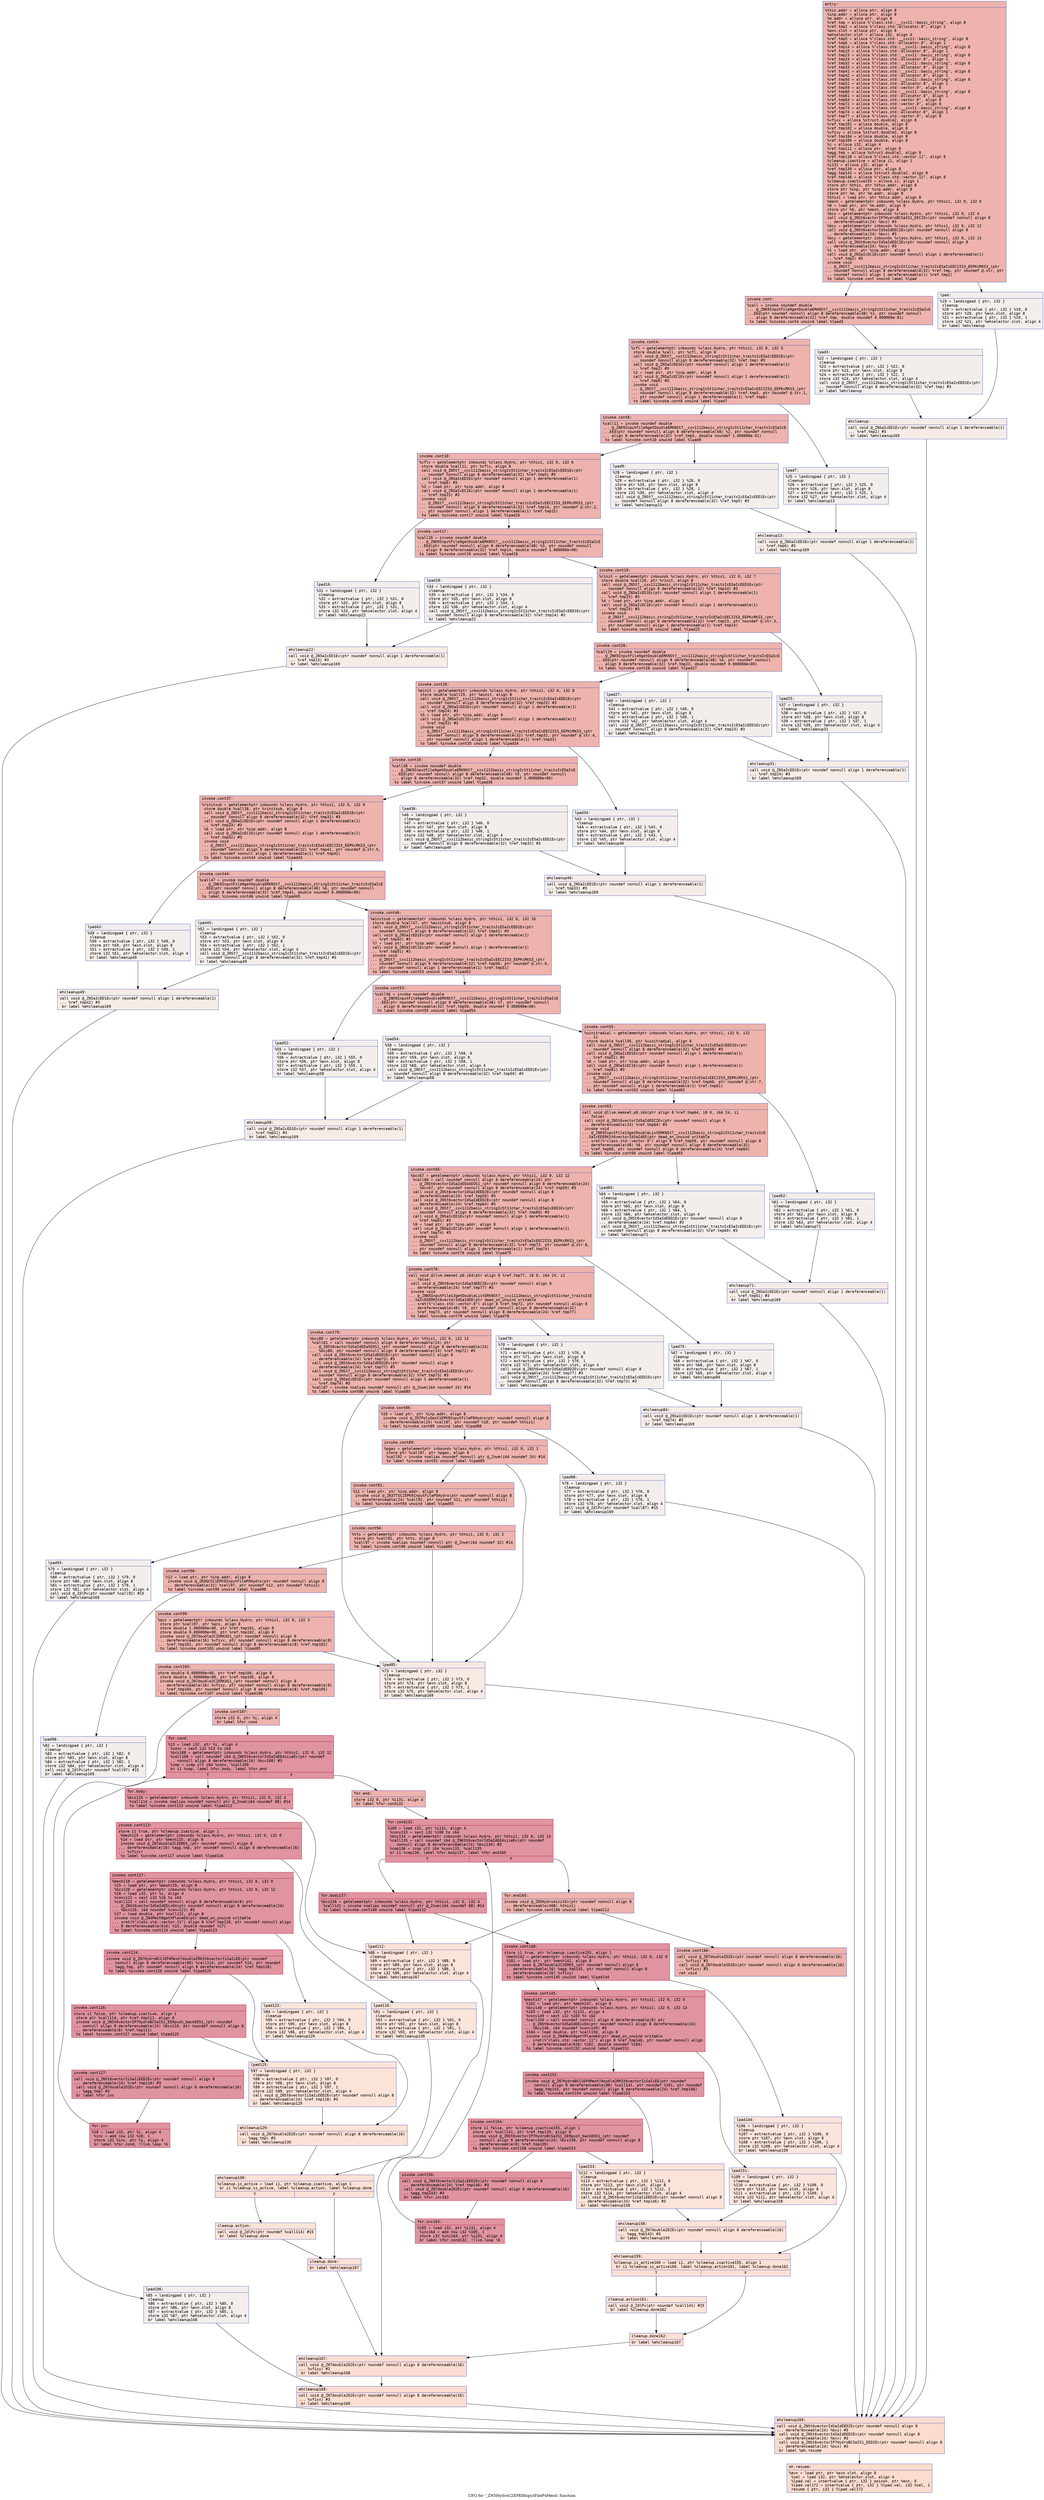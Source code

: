 digraph "CFG for '_ZN5HydroC2EPK9InputFileP4Mesh' function" {
	label="CFG for '_ZN5HydroC2EPK9InputFileP4Mesh' function";

	Node0x561869833ff0 [shape=record,color="#3d50c3ff", style=filled, fillcolor="#d6524470" fontname="Courier",label="{entry:\l|  %this.addr = alloca ptr, align 8\l  %inp.addr = alloca ptr, align 8\l  %m.addr = alloca ptr, align 8\l  %ref.tmp = alloca %\"class.std::__cxx11::basic_string\", align 8\l  %ref.tmp2 = alloca %\"class.std::allocator.8\", align 1\l  %exn.slot = alloca ptr, align 8\l  %ehselector.slot = alloca i32, align 4\l  %ref.tmp5 = alloca %\"class.std::__cxx11::basic_string\", align 8\l  %ref.tmp6 = alloca %\"class.std::allocator.8\", align 1\l  %ref.tmp14 = alloca %\"class.std::__cxx11::basic_string\", align 8\l  %ref.tmp15 = alloca %\"class.std::allocator.8\", align 1\l  %ref.tmp23 = alloca %\"class.std::__cxx11::basic_string\", align 8\l  %ref.tmp24 = alloca %\"class.std::allocator.8\", align 1\l  %ref.tmp32 = alloca %\"class.std::__cxx11::basic_string\", align 8\l  %ref.tmp33 = alloca %\"class.std::allocator.8\", align 1\l  %ref.tmp41 = alloca %\"class.std::__cxx11::basic_string\", align 8\l  %ref.tmp42 = alloca %\"class.std::allocator.8\", align 1\l  %ref.tmp50 = alloca %\"class.std::__cxx11::basic_string\", align 8\l  %ref.tmp51 = alloca %\"class.std::allocator.8\", align 1\l  %ref.tmp59 = alloca %\"class.std::vector.0\", align 8\l  %ref.tmp60 = alloca %\"class.std::__cxx11::basic_string\", align 8\l  %ref.tmp61 = alloca %\"class.std::allocator.8\", align 1\l  %ref.tmp64 = alloca %\"class.std::vector.0\", align 8\l  %ref.tmp72 = alloca %\"class.std::vector.0\", align 8\l  %ref.tmp73 = alloca %\"class.std::__cxx11::basic_string\", align 8\l  %ref.tmp74 = alloca %\"class.std::allocator.8\", align 1\l  %ref.tmp77 = alloca %\"class.std::vector.0\", align 8\l  %vfixx = alloca %struct.double2, align 8\l  %ref.tmp101 = alloca double, align 8\l  %ref.tmp102 = alloca double, align 8\l  %vfixy = alloca %struct.double2, align 8\l  %ref.tmp104 = alloca double, align 8\l  %ref.tmp105 = alloca double, align 8\l  %i = alloca i32, align 4\l  %ref.tmp111 = alloca ptr, align 8\l  %agg.tmp = alloca %struct.double2, align 8\l  %ref.tmp118 = alloca %\"class.std::vector.11\", align 8\l  %cleanup.isactive = alloca i1, align 1\l  %i131 = alloca i32, align 4\l  %ref.tmp139 = alloca ptr, align 8\l  %agg.tmp143 = alloca %struct.double2, align 8\l  %ref.tmp146 = alloca %\"class.std::vector.11\", align 8\l  %cleanup.isactive155 = alloca i1, align 1\l  store ptr %this, ptr %this.addr, align 8\l  store ptr %inp, ptr %inp.addr, align 8\l  store ptr %m, ptr %m.addr, align 8\l  %this1 = load ptr, ptr %this.addr, align 8\l  %mesh = getelementptr inbounds %class.Hydro, ptr %this1, i32 0, i32 0\l  %0 = load ptr, ptr %m.addr, align 8\l  store ptr %0, ptr %mesh, align 8\l  %bcs = getelementptr inbounds %class.Hydro, ptr %this1, i32 0, i32 4\l  call void @_ZNSt6vectorIP7HydroBCSaIS1_EEC2Ev(ptr noundef nonnull align 8\l... dereferenceable(24) %bcs) #3\l  %bcx = getelementptr inbounds %class.Hydro, ptr %this1, i32 0, i32 12\l  call void @_ZNSt6vectorIdSaIdEEC2Ev(ptr noundef nonnull align 8\l... dereferenceable(24) %bcx) #3\l  %bcy = getelementptr inbounds %class.Hydro, ptr %this1, i32 0, i32 13\l  call void @_ZNSt6vectorIdSaIdEEC2Ev(ptr noundef nonnull align 8\l... dereferenceable(24) %bcy) #3\l  %1 = load ptr, ptr %inp.addr, align 8\l  call void @_ZNSaIcEC1Ev(ptr noundef nonnull align 1 dereferenceable(1)\l... %ref.tmp2) #3\l  invoke void\l... @_ZNSt7__cxx1112basic_stringIcSt11char_traitsIcESaIcEEC2IS3_EEPKcRKS3_(ptr\l... noundef nonnull align 8 dereferenceable(32) %ref.tmp, ptr noundef @.str, ptr\l... noundef nonnull align 1 dereferenceable(1) %ref.tmp2)\l          to label %invoke.cont unwind label %lpad\l}"];
	Node0x561869833ff0 -> Node0x561869838450[tooltip="entry -> invoke.cont\nProbability 100.00%" ];
	Node0x561869833ff0 -> Node0x561869838500[tooltip="entry -> lpad\nProbability 0.00%" ];
	Node0x561869838450 [shape=record,color="#3d50c3ff", style=filled, fillcolor="#d6524470" fontname="Courier",label="{invoke.cont:\l|  %call = invoke noundef double\l... @_ZNK9InputFile9getDoubleERKNSt7__cxx1112basic_stringIcSt11char_traitsIcESaIcE\l...EEd(ptr noundef nonnull align 8 dereferenceable(48) %1, ptr noundef nonnull\l... align 8 dereferenceable(32) %ref.tmp, double noundef 6.000000e-01)\l          to label %invoke.cont4 unwind label %lpad3\l}"];
	Node0x561869838450 -> Node0x5618698383a0[tooltip="invoke.cont -> invoke.cont4\nProbability 100.00%" ];
	Node0x561869838450 -> Node0x5618698393a0[tooltip="invoke.cont -> lpad3\nProbability 0.00%" ];
	Node0x5618698383a0 [shape=record,color="#3d50c3ff", style=filled, fillcolor="#d6524470" fontname="Courier",label="{invoke.cont4:\l|  %cfl = getelementptr inbounds %class.Hydro, ptr %this1, i32 0, i32 5\l  store double %call, ptr %cfl, align 8\l  call void @_ZNSt7__cxx1112basic_stringIcSt11char_traitsIcESaIcEED1Ev(ptr\l... noundef nonnull align 8 dereferenceable(32) %ref.tmp) #3\l  call void @_ZNSaIcED1Ev(ptr noundef nonnull align 1 dereferenceable(1)\l... %ref.tmp2) #3\l  %2 = load ptr, ptr %inp.addr, align 8\l  call void @_ZNSaIcEC1Ev(ptr noundef nonnull align 1 dereferenceable(1)\l... %ref.tmp6) #3\l  invoke void\l... @_ZNSt7__cxx1112basic_stringIcSt11char_traitsIcESaIcEEC2IS3_EEPKcRKS3_(ptr\l... noundef nonnull align 8 dereferenceable(32) %ref.tmp5, ptr noundef @.str.1,\l... ptr noundef nonnull align 1 dereferenceable(1) %ref.tmp6)\l          to label %invoke.cont8 unwind label %lpad7\l}"];
	Node0x5618698383a0 -> Node0x561869839df0[tooltip="invoke.cont4 -> invoke.cont8\nProbability 100.00%" ];
	Node0x5618698383a0 -> Node0x561869839ed0[tooltip="invoke.cont4 -> lpad7\nProbability 0.00%" ];
	Node0x561869839df0 [shape=record,color="#3d50c3ff", style=filled, fillcolor="#d6524470" fontname="Courier",label="{invoke.cont8:\l|  %call11 = invoke noundef double\l... @_ZNK9InputFile9getDoubleERKNSt7__cxx1112basic_stringIcSt11char_traitsIcESaIcE\l...EEd(ptr noundef nonnull align 8 dereferenceable(48) %2, ptr noundef nonnull\l... align 8 dereferenceable(32) %ref.tmp5, double noundef 1.000000e-01)\l          to label %invoke.cont10 unwind label %lpad9\l}"];
	Node0x561869839df0 -> Node0x561869839da0[tooltip="invoke.cont8 -> invoke.cont10\nProbability 100.00%" ];
	Node0x561869839df0 -> Node0x56186983a200[tooltip="invoke.cont8 -> lpad9\nProbability 0.00%" ];
	Node0x561869839da0 [shape=record,color="#3d50c3ff", style=filled, fillcolor="#d6524470" fontname="Courier",label="{invoke.cont10:\l|  %cflv = getelementptr inbounds %class.Hydro, ptr %this1, i32 0, i32 6\l  store double %call11, ptr %cflv, align 8\l  call void @_ZNSt7__cxx1112basic_stringIcSt11char_traitsIcESaIcEED1Ev(ptr\l... noundef nonnull align 8 dereferenceable(32) %ref.tmp5) #3\l  call void @_ZNSaIcED1Ev(ptr noundef nonnull align 1 dereferenceable(1)\l... %ref.tmp6) #3\l  %3 = load ptr, ptr %inp.addr, align 8\l  call void @_ZNSaIcEC1Ev(ptr noundef nonnull align 1 dereferenceable(1)\l... %ref.tmp15) #3\l  invoke void\l... @_ZNSt7__cxx1112basic_stringIcSt11char_traitsIcESaIcEEC2IS3_EEPKcRKS3_(ptr\l... noundef nonnull align 8 dereferenceable(32) %ref.tmp14, ptr noundef @.str.2,\l... ptr noundef nonnull align 1 dereferenceable(1) %ref.tmp15)\l          to label %invoke.cont17 unwind label %lpad16\l}"];
	Node0x561869839da0 -> Node0x561869834e10[tooltip="invoke.cont10 -> invoke.cont17\nProbability 100.00%" ];
	Node0x561869839da0 -> Node0x561869834e90[tooltip="invoke.cont10 -> lpad16\nProbability 0.00%" ];
	Node0x561869834e10 [shape=record,color="#3d50c3ff", style=filled, fillcolor="#d6524470" fontname="Courier",label="{invoke.cont17:\l|  %call20 = invoke noundef double\l... @_ZNK9InputFile9getDoubleERKNSt7__cxx1112basic_stringIcSt11char_traitsIcESaIcE\l...EEd(ptr noundef nonnull align 8 dereferenceable(48) %3, ptr noundef nonnull\l... align 8 dereferenceable(32) %ref.tmp14, double noundef 1.000000e+00)\l          to label %invoke.cont19 unwind label %lpad18\l}"];
	Node0x561869834e10 -> Node0x561869834dc0[tooltip="invoke.cont17 -> invoke.cont19\nProbability 100.00%" ];
	Node0x561869834e10 -> Node0x561869835100[tooltip="invoke.cont17 -> lpad18\nProbability 0.00%" ];
	Node0x561869834dc0 [shape=record,color="#3d50c3ff", style=filled, fillcolor="#d6524470" fontname="Courier",label="{invoke.cont19:\l|  %rinit = getelementptr inbounds %class.Hydro, ptr %this1, i32 0, i32 7\l  store double %call20, ptr %rinit, align 8\l  call void @_ZNSt7__cxx1112basic_stringIcSt11char_traitsIcESaIcEED1Ev(ptr\l... noundef nonnull align 8 dereferenceable(32) %ref.tmp14) #3\l  call void @_ZNSaIcED1Ev(ptr noundef nonnull align 1 dereferenceable(1)\l... %ref.tmp15) #3\l  %4 = load ptr, ptr %inp.addr, align 8\l  call void @_ZNSaIcEC1Ev(ptr noundef nonnull align 1 dereferenceable(1)\l... %ref.tmp24) #3\l  invoke void\l... @_ZNSt7__cxx1112basic_stringIcSt11char_traitsIcESaIcEEC2IS3_EEPKcRKS3_(ptr\l... noundef nonnull align 8 dereferenceable(32) %ref.tmp23, ptr noundef @.str.3,\l... ptr noundef nonnull align 1 dereferenceable(1) %ref.tmp24)\l          to label %invoke.cont26 unwind label %lpad25\l}"];
	Node0x561869834dc0 -> Node0x56186983bda0[tooltip="invoke.cont19 -> invoke.cont26\nProbability 100.00%" ];
	Node0x561869834dc0 -> Node0x56186983be20[tooltip="invoke.cont19 -> lpad25\nProbability 0.00%" ];
	Node0x56186983bda0 [shape=record,color="#3d50c3ff", style=filled, fillcolor="#d6524470" fontname="Courier",label="{invoke.cont26:\l|  %call29 = invoke noundef double\l... @_ZNK9InputFile9getDoubleERKNSt7__cxx1112basic_stringIcSt11char_traitsIcESaIcE\l...EEd(ptr noundef nonnull align 8 dereferenceable(48) %4, ptr noundef nonnull\l... align 8 dereferenceable(32) %ref.tmp23, double noundef 0.000000e+00)\l          to label %invoke.cont28 unwind label %lpad27\l}"];
	Node0x56186983bda0 -> Node0x56186983bd50[tooltip="invoke.cont26 -> invoke.cont28\nProbability 100.00%" ];
	Node0x56186983bda0 -> Node0x56186983c090[tooltip="invoke.cont26 -> lpad27\nProbability 0.00%" ];
	Node0x56186983bd50 [shape=record,color="#3d50c3ff", style=filled, fillcolor="#d6524470" fontname="Courier",label="{invoke.cont28:\l|  %einit = getelementptr inbounds %class.Hydro, ptr %this1, i32 0, i32 8\l  store double %call29, ptr %einit, align 8\l  call void @_ZNSt7__cxx1112basic_stringIcSt11char_traitsIcESaIcEED1Ev(ptr\l... noundef nonnull align 8 dereferenceable(32) %ref.tmp23) #3\l  call void @_ZNSaIcED1Ev(ptr noundef nonnull align 1 dereferenceable(1)\l... %ref.tmp24) #3\l  %5 = load ptr, ptr %inp.addr, align 8\l  call void @_ZNSaIcEC1Ev(ptr noundef nonnull align 1 dereferenceable(1)\l... %ref.tmp33) #3\l  invoke void\l... @_ZNSt7__cxx1112basic_stringIcSt11char_traitsIcESaIcEEC2IS3_EEPKcRKS3_(ptr\l... noundef nonnull align 8 dereferenceable(32) %ref.tmp32, ptr noundef @.str.4,\l... ptr noundef nonnull align 1 dereferenceable(1) %ref.tmp33)\l          to label %invoke.cont35 unwind label %lpad34\l}"];
	Node0x56186983bd50 -> Node0x56186983c8e0[tooltip="invoke.cont28 -> invoke.cont35\nProbability 100.00%" ];
	Node0x56186983bd50 -> Node0x56186983c960[tooltip="invoke.cont28 -> lpad34\nProbability 0.00%" ];
	Node0x56186983c8e0 [shape=record,color="#3d50c3ff", style=filled, fillcolor="#d6524470" fontname="Courier",label="{invoke.cont35:\l|  %call38 = invoke noundef double\l... @_ZNK9InputFile9getDoubleERKNSt7__cxx1112basic_stringIcSt11char_traitsIcESaIcE\l...EEd(ptr noundef nonnull align 8 dereferenceable(48) %5, ptr noundef nonnull\l... align 8 dereferenceable(32) %ref.tmp32, double noundef 1.000000e+00)\l          to label %invoke.cont37 unwind label %lpad36\l}"];
	Node0x56186983c8e0 -> Node0x56186983c890[tooltip="invoke.cont35 -> invoke.cont37\nProbability 100.00%" ];
	Node0x56186983c8e0 -> Node0x56186983cb90[tooltip="invoke.cont35 -> lpad36\nProbability 0.00%" ];
	Node0x56186983c890 [shape=record,color="#3d50c3ff", style=filled, fillcolor="#d6524470" fontname="Courier",label="{invoke.cont37:\l|  %rinitsub = getelementptr inbounds %class.Hydro, ptr %this1, i32 0, i32 9\l  store double %call38, ptr %rinitsub, align 8\l  call void @_ZNSt7__cxx1112basic_stringIcSt11char_traitsIcESaIcEED1Ev(ptr\l... noundef nonnull align 8 dereferenceable(32) %ref.tmp32) #3\l  call void @_ZNSaIcED1Ev(ptr noundef nonnull align 1 dereferenceable(1)\l... %ref.tmp33) #3\l  %6 = load ptr, ptr %inp.addr, align 8\l  call void @_ZNSaIcEC1Ev(ptr noundef nonnull align 1 dereferenceable(1)\l... %ref.tmp42) #3\l  invoke void\l... @_ZNSt7__cxx1112basic_stringIcSt11char_traitsIcESaIcEEC2IS3_EEPKcRKS3_(ptr\l... noundef nonnull align 8 dereferenceable(32) %ref.tmp41, ptr noundef @.str.5,\l... ptr noundef nonnull align 1 dereferenceable(1) %ref.tmp42)\l          to label %invoke.cont44 unwind label %lpad43\l}"];
	Node0x56186983c890 -> Node0x56186983d3f0[tooltip="invoke.cont37 -> invoke.cont44\nProbability 100.00%" ];
	Node0x56186983c890 -> Node0x56186983d470[tooltip="invoke.cont37 -> lpad43\nProbability 0.00%" ];
	Node0x56186983d3f0 [shape=record,color="#3d50c3ff", style=filled, fillcolor="#d6524470" fontname="Courier",label="{invoke.cont44:\l|  %call47 = invoke noundef double\l... @_ZNK9InputFile9getDoubleERKNSt7__cxx1112basic_stringIcSt11char_traitsIcESaIcE\l...EEd(ptr noundef nonnull align 8 dereferenceable(48) %6, ptr noundef nonnull\l... align 8 dereferenceable(32) %ref.tmp41, double noundef 0.000000e+00)\l          to label %invoke.cont46 unwind label %lpad45\l}"];
	Node0x56186983d3f0 -> Node0x56186983d3a0[tooltip="invoke.cont44 -> invoke.cont46\nProbability 100.00%" ];
	Node0x56186983d3f0 -> Node0x56186983d6a0[tooltip="invoke.cont44 -> lpad45\nProbability 0.00%" ];
	Node0x56186983d3a0 [shape=record,color="#3d50c3ff", style=filled, fillcolor="#d6524470" fontname="Courier",label="{invoke.cont46:\l|  %einitsub = getelementptr inbounds %class.Hydro, ptr %this1, i32 0, i32 10\l  store double %call47, ptr %einitsub, align 8\l  call void @_ZNSt7__cxx1112basic_stringIcSt11char_traitsIcESaIcEED1Ev(ptr\l... noundef nonnull align 8 dereferenceable(32) %ref.tmp41) #3\l  call void @_ZNSaIcED1Ev(ptr noundef nonnull align 1 dereferenceable(1)\l... %ref.tmp42) #3\l  %7 = load ptr, ptr %inp.addr, align 8\l  call void @_ZNSaIcEC1Ev(ptr noundef nonnull align 1 dereferenceable(1)\l... %ref.tmp51) #3\l  invoke void\l... @_ZNSt7__cxx1112basic_stringIcSt11char_traitsIcESaIcEEC2IS3_EEPKcRKS3_(ptr\l... noundef nonnull align 8 dereferenceable(32) %ref.tmp50, ptr noundef @.str.6,\l... ptr noundef nonnull align 1 dereferenceable(1) %ref.tmp51)\l          to label %invoke.cont53 unwind label %lpad52\l}"];
	Node0x56186983d3a0 -> Node0x56186983df00[tooltip="invoke.cont46 -> invoke.cont53\nProbability 100.00%" ];
	Node0x56186983d3a0 -> Node0x56186983df80[tooltip="invoke.cont46 -> lpad52\nProbability 0.00%" ];
	Node0x56186983df00 [shape=record,color="#3d50c3ff", style=filled, fillcolor="#d6524470" fontname="Courier",label="{invoke.cont53:\l|  %call56 = invoke noundef double\l... @_ZNK9InputFile9getDoubleERKNSt7__cxx1112basic_stringIcSt11char_traitsIcESaIcE\l...EEd(ptr noundef nonnull align 8 dereferenceable(48) %7, ptr noundef nonnull\l... align 8 dereferenceable(32) %ref.tmp50, double noundef 0.000000e+00)\l          to label %invoke.cont55 unwind label %lpad54\l}"];
	Node0x56186983df00 -> Node0x56186983deb0[tooltip="invoke.cont53 -> invoke.cont55\nProbability 100.00%" ];
	Node0x56186983df00 -> Node0x56186983e1b0[tooltip="invoke.cont53 -> lpad54\nProbability 0.00%" ];
	Node0x56186983deb0 [shape=record,color="#3d50c3ff", style=filled, fillcolor="#d6524470" fontname="Courier",label="{invoke.cont55:\l|  %uinitradial = getelementptr inbounds %class.Hydro, ptr %this1, i32 0, i32\l... 11\l  store double %call56, ptr %uinitradial, align 8\l  call void @_ZNSt7__cxx1112basic_stringIcSt11char_traitsIcESaIcEED1Ev(ptr\l... noundef nonnull align 8 dereferenceable(32) %ref.tmp50) #3\l  call void @_ZNSaIcED1Ev(ptr noundef nonnull align 1 dereferenceable(1)\l... %ref.tmp51) #3\l  %8 = load ptr, ptr %inp.addr, align 8\l  call void @_ZNSaIcEC1Ev(ptr noundef nonnull align 1 dereferenceable(1)\l... %ref.tmp61) #3\l  invoke void\l... @_ZNSt7__cxx1112basic_stringIcSt11char_traitsIcESaIcEEC2IS3_EEPKcRKS3_(ptr\l... noundef nonnull align 8 dereferenceable(32) %ref.tmp60, ptr noundef @.str.7,\l... ptr noundef nonnull align 1 dereferenceable(1) %ref.tmp61)\l          to label %invoke.cont63 unwind label %lpad62\l}"];
	Node0x56186983deb0 -> Node0x56186983ea10[tooltip="invoke.cont55 -> invoke.cont63\nProbability 100.00%" ];
	Node0x56186983deb0 -> Node0x56186983ea90[tooltip="invoke.cont55 -> lpad62\nProbability 0.00%" ];
	Node0x56186983ea10 [shape=record,color="#3d50c3ff", style=filled, fillcolor="#d6524470" fontname="Courier",label="{invoke.cont63:\l|  call void @llvm.memset.p0.i64(ptr align 8 %ref.tmp64, i8 0, i64 24, i1\l... false)\l  call void @_ZNSt6vectorIdSaIdEEC2Ev(ptr noundef nonnull align 8\l... dereferenceable(24) %ref.tmp64) #3\l  invoke void\l... @_ZNK9InputFile13getDoubleListERKNSt7__cxx1112basic_stringIcSt11char_traitsIcE\l...SaIcEEERKSt6vectorIdSaIdEE(ptr dead_on_unwind writable\l... sret(%\"class.std::vector.0\") align 8 %ref.tmp59, ptr noundef nonnull align 8\l... dereferenceable(48) %8, ptr noundef nonnull align 8 dereferenceable(32)\l... %ref.tmp60, ptr noundef nonnull align 8 dereferenceable(24) %ref.tmp64)\l          to label %invoke.cont66 unwind label %lpad65\l}"];
	Node0x56186983ea10 -> Node0x56186983f0d0[tooltip="invoke.cont63 -> invoke.cont66\nProbability 100.00%" ];
	Node0x56186983ea10 -> Node0x5618698371b0[tooltip="invoke.cont63 -> lpad65\nProbability 0.00%" ];
	Node0x56186983f0d0 [shape=record,color="#3d50c3ff", style=filled, fillcolor="#d6524470" fontname="Courier",label="{invoke.cont66:\l|  %bcx67 = getelementptr inbounds %class.Hydro, ptr %this1, i32 0, i32 12\l  %call68 = call noundef nonnull align 8 dereferenceable(24) ptr\l... @_ZNSt6vectorIdSaIdEEaSEOS1_(ptr noundef nonnull align 8 dereferenceable(24)\l... %bcx67, ptr noundef nonnull align 8 dereferenceable(24) %ref.tmp59) #3\l  call void @_ZNSt6vectorIdSaIdEED2Ev(ptr noundef nonnull align 8\l... dereferenceable(24) %ref.tmp59) #3\l  call void @_ZNSt6vectorIdSaIdEED2Ev(ptr noundef nonnull align 8\l... dereferenceable(24) %ref.tmp64) #3\l  call void @_ZNSt7__cxx1112basic_stringIcSt11char_traitsIcESaIcEED1Ev(ptr\l... noundef nonnull align 8 dereferenceable(32) %ref.tmp60) #3\l  call void @_ZNSaIcED1Ev(ptr noundef nonnull align 1 dereferenceable(1)\l... %ref.tmp61) #3\l  %9 = load ptr, ptr %inp.addr, align 8\l  call void @_ZNSaIcEC1Ev(ptr noundef nonnull align 1 dereferenceable(1)\l... %ref.tmp74) #3\l  invoke void\l... @_ZNSt7__cxx1112basic_stringIcSt11char_traitsIcESaIcEEC2IS3_EEPKcRKS3_(ptr\l... noundef nonnull align 8 dereferenceable(32) %ref.tmp73, ptr noundef @.str.8,\l... ptr noundef nonnull align 1 dereferenceable(1) %ref.tmp74)\l          to label %invoke.cont76 unwind label %lpad75\l}"];
	Node0x56186983f0d0 -> Node0x561869840570[tooltip="invoke.cont66 -> invoke.cont76\nProbability 100.00%" ];
	Node0x56186983f0d0 -> Node0x561869840620[tooltip="invoke.cont66 -> lpad75\nProbability 0.00%" ];
	Node0x561869840570 [shape=record,color="#3d50c3ff", style=filled, fillcolor="#d6524470" fontname="Courier",label="{invoke.cont76:\l|  call void @llvm.memset.p0.i64(ptr align 8 %ref.tmp77, i8 0, i64 24, i1\l... false)\l  call void @_ZNSt6vectorIdSaIdEEC2Ev(ptr noundef nonnull align 8\l... dereferenceable(24) %ref.tmp77) #3\l  invoke void\l... @_ZNK9InputFile13getDoubleListERKNSt7__cxx1112basic_stringIcSt11char_traitsIcE\l...SaIcEEERKSt6vectorIdSaIdEE(ptr dead_on_unwind writable\l... sret(%\"class.std::vector.0\") align 8 %ref.tmp72, ptr noundef nonnull align 8\l... dereferenceable(48) %9, ptr noundef nonnull align 8 dereferenceable(32)\l... %ref.tmp73, ptr noundef nonnull align 8 dereferenceable(24) %ref.tmp77)\l          to label %invoke.cont79 unwind label %lpad78\l}"];
	Node0x561869840570 -> Node0x561869840aa0[tooltip="invoke.cont76 -> invoke.cont79\nProbability 100.00%" ];
	Node0x561869840570 -> Node0x561869840af0[tooltip="invoke.cont76 -> lpad78\nProbability 0.00%" ];
	Node0x561869840aa0 [shape=record,color="#3d50c3ff", style=filled, fillcolor="#d6524470" fontname="Courier",label="{invoke.cont79:\l|  %bcy80 = getelementptr inbounds %class.Hydro, ptr %this1, i32 0, i32 13\l  %call81 = call noundef nonnull align 8 dereferenceable(24) ptr\l... @_ZNSt6vectorIdSaIdEEaSEOS1_(ptr noundef nonnull align 8 dereferenceable(24)\l... %bcy80, ptr noundef nonnull align 8 dereferenceable(24) %ref.tmp72) #3\l  call void @_ZNSt6vectorIdSaIdEED2Ev(ptr noundef nonnull align 8\l... dereferenceable(24) %ref.tmp72) #3\l  call void @_ZNSt6vectorIdSaIdEED2Ev(ptr noundef nonnull align 8\l... dereferenceable(24) %ref.tmp77) #3\l  call void @_ZNSt7__cxx1112basic_stringIcSt11char_traitsIcESaIcEED1Ev(ptr\l... noundef nonnull align 8 dereferenceable(32) %ref.tmp73) #3\l  call void @_ZNSaIcED1Ev(ptr noundef nonnull align 1 dereferenceable(1)\l... %ref.tmp74) #3\l  %call87 = invoke noalias noundef nonnull ptr @_Znwm(i64 noundef 24) #14\l          to label %invoke.cont86 unwind label %lpad85\l}"];
	Node0x561869840aa0 -> Node0x561869841470[tooltip="invoke.cont79 -> invoke.cont86\nProbability 100.00%" ];
	Node0x561869840aa0 -> Node0x5618698414c0[tooltip="invoke.cont79 -> lpad85\nProbability 0.00%" ];
	Node0x561869841470 [shape=record,color="#3d50c3ff", style=filled, fillcolor="#d6524470" fontname="Courier",label="{invoke.cont86:\l|  %10 = load ptr, ptr %inp.addr, align 8\l  invoke void @_ZN7PolyGasC1EPK9InputFileP5Hydro(ptr noundef nonnull align 8\l... dereferenceable(24) %call87, ptr noundef %10, ptr noundef %this1)\l          to label %invoke.cont89 unwind label %lpad88\l}"];
	Node0x561869841470 -> Node0x561869841740[tooltip="invoke.cont86 -> invoke.cont89\nProbability 100.00%" ];
	Node0x561869841470 -> Node0x5618698417c0[tooltip="invoke.cont86 -> lpad88\nProbability 0.00%" ];
	Node0x561869841740 [shape=record,color="#3d50c3ff", style=filled, fillcolor="#d6524470" fontname="Courier",label="{invoke.cont89:\l|  %pgas = getelementptr inbounds %class.Hydro, ptr %this1, i32 0, i32 1\l  store ptr %call87, ptr %pgas, align 8\l  %call92 = invoke noalias noundef nonnull ptr @_Znwm(i64 noundef 24) #14\l          to label %invoke.cont91 unwind label %lpad85\l}"];
	Node0x561869841740 -> Node0x561869841cb0[tooltip="invoke.cont89 -> invoke.cont91\nProbability 100.00%" ];
	Node0x561869841740 -> Node0x5618698414c0[tooltip="invoke.cont89 -> lpad85\nProbability 0.00%" ];
	Node0x561869841cb0 [shape=record,color="#3d50c3ff", style=filled, fillcolor="#d6524470" fontname="Courier",label="{invoke.cont91:\l|  %11 = load ptr, ptr %inp.addr, align 8\l  invoke void @_ZN3TTSC1EPK9InputFileP5Hydro(ptr noundef nonnull align 8\l... dereferenceable(24) %call92, ptr noundef %11, ptr noundef %this1)\l          to label %invoke.cont94 unwind label %lpad93\l}"];
	Node0x561869841cb0 -> Node0x561869841e20[tooltip="invoke.cont91 -> invoke.cont94\nProbability 100.00%" ];
	Node0x561869841cb0 -> Node0x561869841ea0[tooltip="invoke.cont91 -> lpad93\nProbability 0.00%" ];
	Node0x561869841e20 [shape=record,color="#3d50c3ff", style=filled, fillcolor="#d6524470" fontname="Courier",label="{invoke.cont94:\l|  %tts = getelementptr inbounds %class.Hydro, ptr %this1, i32 0, i32 2\l  store ptr %call92, ptr %tts, align 8\l  %call97 = invoke noalias noundef nonnull ptr @_Znwm(i64 noundef 32) #14\l          to label %invoke.cont96 unwind label %lpad85\l}"];
	Node0x561869841e20 -> Node0x5618698423c0[tooltip="invoke.cont94 -> invoke.cont96\nProbability 100.00%" ];
	Node0x561869841e20 -> Node0x5618698414c0[tooltip="invoke.cont94 -> lpad85\nProbability 0.00%" ];
	Node0x5618698423c0 [shape=record,color="#3d50c3ff", style=filled, fillcolor="#d6524470" fontname="Courier",label="{invoke.cont96:\l|  %12 = load ptr, ptr %inp.addr, align 8\l  invoke void @_ZN3QCSC1EPK9InputFileP5Hydro(ptr noundef nonnull align 8\l... dereferenceable(32) %call97, ptr noundef %12, ptr noundef %this1)\l          to label %invoke.cont99 unwind label %lpad98\l}"];
	Node0x5618698423c0 -> Node0x561869842560[tooltip="invoke.cont96 -> invoke.cont99\nProbability 100.00%" ];
	Node0x5618698423c0 -> Node0x5618698425e0[tooltip="invoke.cont96 -> lpad98\nProbability 0.00%" ];
	Node0x561869842560 [shape=record,color="#3d50c3ff", style=filled, fillcolor="#d6524470" fontname="Courier",label="{invoke.cont99:\l|  %qcs = getelementptr inbounds %class.Hydro, ptr %this1, i32 0, i32 3\l  store ptr %call97, ptr %qcs, align 8\l  store double 1.000000e+00, ptr %ref.tmp101, align 8\l  store double 0.000000e+00, ptr %ref.tmp102, align 8\l  invoke void @_ZN7double2C2ERKdS1_(ptr noundef nonnull align 8\l... dereferenceable(16) %vfixx, ptr noundef nonnull align 8 dereferenceable(8)\l... %ref.tmp101, ptr noundef nonnull align 8 dereferenceable(8) %ref.tmp102)\l          to label %invoke.cont103 unwind label %lpad85\l}"];
	Node0x561869842560 -> Node0x561869842ca0[tooltip="invoke.cont99 -> invoke.cont103\nProbability 100.00%" ];
	Node0x561869842560 -> Node0x5618698414c0[tooltip="invoke.cont99 -> lpad85\nProbability 0.00%" ];
	Node0x561869842ca0 [shape=record,color="#3d50c3ff", style=filled, fillcolor="#d6524470" fontname="Courier",label="{invoke.cont103:\l|  store double 0.000000e+00, ptr %ref.tmp104, align 8\l  store double 1.000000e+00, ptr %ref.tmp105, align 8\l  invoke void @_ZN7double2C2ERKdS1_(ptr noundef nonnull align 8\l... dereferenceable(16) %vfixy, ptr noundef nonnull align 8 dereferenceable(8)\l... %ref.tmp104, ptr noundef nonnull align 8 dereferenceable(8) %ref.tmp105)\l          to label %invoke.cont107 unwind label %lpad106\l}"];
	Node0x561869842ca0 -> Node0x561869843160[tooltip="invoke.cont103 -> invoke.cont107\nProbability 100.00%" ];
	Node0x561869842ca0 -> Node0x5618698431b0[tooltip="invoke.cont103 -> lpad106\nProbability 0.00%" ];
	Node0x561869843160 [shape=record,color="#3d50c3ff", style=filled, fillcolor="#d6524470" fontname="Courier",label="{invoke.cont107:\l|  store i32 0, ptr %i, align 4\l  br label %for.cond\l}"];
	Node0x561869843160 -> Node0x5618698434e0[tooltip="invoke.cont107 -> for.cond\nProbability 100.00%" ];
	Node0x5618698434e0 [shape=record,color="#b70d28ff", style=filled, fillcolor="#b70d2870" fontname="Courier",label="{for.cond:\l|  %13 = load i32, ptr %i, align 4\l  %conv = sext i32 %13 to i64\l  %bcx108 = getelementptr inbounds %class.Hydro, ptr %this1, i32 0, i32 12\l  %call109 = call noundef i64 @_ZNKSt6vectorIdSaIdEE4sizeEv(ptr noundef\l... nonnull align 8 dereferenceable(24) %bcx108) #3\l  %cmp = icmp ult i64 %conv, %call109\l  br i1 %cmp, label %for.body, label %for.end\l|{<s0>T|<s1>F}}"];
	Node0x5618698434e0:s0 -> Node0x561869843970[tooltip="for.cond -> for.body\nProbability 96.88%" ];
	Node0x5618698434e0:s1 -> Node0x561869843a20[tooltip="for.cond -> for.end\nProbability 3.12%" ];
	Node0x561869843970 [shape=record,color="#b70d28ff", style=filled, fillcolor="#b70d2870" fontname="Courier",label="{for.body:\l|  %bcs110 = getelementptr inbounds %class.Hydro, ptr %this1, i32 0, i32 4\l  %call114 = invoke noalias noundef nonnull ptr @_Znwm(i64 noundef 88) #14\l          to label %invoke.cont113 unwind label %lpad112\l}"];
	Node0x561869843970 -> Node0x561869843cd0[tooltip="for.body -> invoke.cont113\nProbability 100.00%" ];
	Node0x561869843970 -> Node0x561869843d50[tooltip="for.body -> lpad112\nProbability 0.00%" ];
	Node0x561869843cd0 [shape=record,color="#b70d28ff", style=filled, fillcolor="#b70d2870" fontname="Courier",label="{invoke.cont113:\l|  store i1 true, ptr %cleanup.isactive, align 1\l  %mesh115 = getelementptr inbounds %class.Hydro, ptr %this1, i32 0, i32 0\l  %14 = load ptr, ptr %mesh115, align 8\l  invoke void @_ZN7double2C2ERKS_(ptr noundef nonnull align 8\l... dereferenceable(16) %agg.tmp, ptr noundef nonnull align 8 dereferenceable(16)\l... %vfixx)\l          to label %invoke.cont117 unwind label %lpad116\l}"];
	Node0x561869843cd0 -> Node0x561869844120[tooltip="invoke.cont113 -> invoke.cont117\nProbability 100.00%" ];
	Node0x561869843cd0 -> Node0x561869844170[tooltip="invoke.cont113 -> lpad116\nProbability 0.00%" ];
	Node0x561869844120 [shape=record,color="#b70d28ff", style=filled, fillcolor="#b70d2870" fontname="Courier",label="{invoke.cont117:\l|  %mesh119 = getelementptr inbounds %class.Hydro, ptr %this1, i32 0, i32 0\l  %15 = load ptr, ptr %mesh119, align 8\l  %bcx120 = getelementptr inbounds %class.Hydro, ptr %this1, i32 0, i32 12\l  %16 = load i32, ptr %i, align 4\l  %conv121 = sext i32 %16 to i64\l  %call122 = call noundef nonnull align 8 dereferenceable(8) ptr\l... @_ZNSt6vectorIdSaIdEEixEm(ptr noundef nonnull align 8 dereferenceable(24)\l... %bcx120, i64 noundef %conv121) #3\l  %17 = load double, ptr %call122, align 8\l  invoke void @_ZN4Mesh9getXPlaneEd(ptr dead_on_unwind writable\l... sret(%\"class.std::vector.11\") align 8 %ref.tmp118, ptr noundef nonnull align\l... 8 dereferenceable(616) %15, double noundef %17)\l          to label %invoke.cont124 unwind label %lpad123\l}"];
	Node0x561869844120 -> Node0x561869844b40[tooltip="invoke.cont117 -> invoke.cont124\nProbability 100.00%" ];
	Node0x561869844120 -> Node0x561869844c20[tooltip="invoke.cont117 -> lpad123\nProbability 0.00%" ];
	Node0x561869844b40 [shape=record,color="#b70d28ff", style=filled, fillcolor="#b70d2870" fontname="Courier",label="{invoke.cont124:\l|  invoke void @_ZN7HydroBCC1EP4Mesh7double2RKSt6vectorIiSaIiEE(ptr noundef\l... nonnull align 8 dereferenceable(88) %call114, ptr noundef %14, ptr noundef\l... %agg.tmp, ptr noundef nonnull align 8 dereferenceable(24) %ref.tmp118)\l          to label %invoke.cont126 unwind label %lpad125\l}"];
	Node0x561869844b40 -> Node0x561869844fd0[tooltip="invoke.cont124 -> invoke.cont126\nProbability 100.00%" ];
	Node0x561869844b40 -> Node0x561869845080[tooltip="invoke.cont124 -> lpad125\nProbability 0.00%" ];
	Node0x561869844fd0 [shape=record,color="#b70d28ff", style=filled, fillcolor="#b70d2870" fontname="Courier",label="{invoke.cont126:\l|  store i1 false, ptr %cleanup.isactive, align 1\l  store ptr %call114, ptr %ref.tmp111, align 8\l  invoke void @_ZNSt6vectorIP7HydroBCSaIS1_EE9push_backEOS1_(ptr noundef\l... nonnull align 8 dereferenceable(24) %bcs110, ptr noundef nonnull align 8\l... dereferenceable(8) %ref.tmp111)\l          to label %invoke.cont127 unwind label %lpad125\l}"];
	Node0x561869844fd0 -> Node0x561869845590[tooltip="invoke.cont126 -> invoke.cont127\nProbability 100.00%" ];
	Node0x561869844fd0 -> Node0x561869845080[tooltip="invoke.cont126 -> lpad125\nProbability 0.00%" ];
	Node0x561869845590 [shape=record,color="#b70d28ff", style=filled, fillcolor="#b70d2870" fontname="Courier",label="{invoke.cont127:\l|  call void @_ZNSt6vectorIiSaIiEED2Ev(ptr noundef nonnull align 8\l... dereferenceable(24) %ref.tmp118) #3\l  call void @_ZN7double2D2Ev(ptr noundef nonnull align 8 dereferenceable(16)\l... %agg.tmp) #3\l  br label %for.inc\l}"];
	Node0x561869845590 -> Node0x561869845be0[tooltip="invoke.cont127 -> for.inc\nProbability 100.00%" ];
	Node0x561869845be0 [shape=record,color="#b70d28ff", style=filled, fillcolor="#b70d2870" fontname="Courier",label="{for.inc:\l|  %18 = load i32, ptr %i, align 4\l  %inc = add nsw i32 %18, 1\l  store i32 %inc, ptr %i, align 4\l  br label %for.cond, !llvm.loop !6\l}"];
	Node0x561869845be0 -> Node0x5618698434e0[tooltip="for.inc -> for.cond\nProbability 100.00%" ];
	Node0x561869838500 [shape=record,color="#3d50c3ff", style=filled, fillcolor="#e5d8d170" fontname="Courier",label="{lpad:\l|  %19 = landingpad \{ ptr, i32 \}\l          cleanup\l  %20 = extractvalue \{ ptr, i32 \} %19, 0\l  store ptr %20, ptr %exn.slot, align 8\l  %21 = extractvalue \{ ptr, i32 \} %19, 1\l  store i32 %21, ptr %ehselector.slot, align 4\l  br label %ehcleanup\l}"];
	Node0x561869838500 -> Node0x561869846ce0[tooltip="lpad -> ehcleanup\nProbability 100.00%" ];
	Node0x5618698393a0 [shape=record,color="#3d50c3ff", style=filled, fillcolor="#e5d8d170" fontname="Courier",label="{lpad3:\l|  %22 = landingpad \{ ptr, i32 \}\l          cleanup\l  %23 = extractvalue \{ ptr, i32 \} %22, 0\l  store ptr %23, ptr %exn.slot, align 8\l  %24 = extractvalue \{ ptr, i32 \} %22, 1\l  store i32 %24, ptr %ehselector.slot, align 4\l  call void @_ZNSt7__cxx1112basic_stringIcSt11char_traitsIcESaIcEED1Ev(ptr\l... noundef nonnull align 8 dereferenceable(32) %ref.tmp) #3\l  br label %ehcleanup\l}"];
	Node0x5618698393a0 -> Node0x561869846ce0[tooltip="lpad3 -> ehcleanup\nProbability 100.00%" ];
	Node0x561869846ce0 [shape=record,color="#3d50c3ff", style=filled, fillcolor="#ead5c970" fontname="Courier",label="{ehcleanup:\l|  call void @_ZNSaIcED1Ev(ptr noundef nonnull align 1 dereferenceable(1)\l... %ref.tmp2) #3\l  br label %ehcleanup169\l}"];
	Node0x561869846ce0 -> Node0x561869847300[tooltip="ehcleanup -> ehcleanup169\nProbability 100.00%" ];
	Node0x561869839ed0 [shape=record,color="#3d50c3ff", style=filled, fillcolor="#e5d8d170" fontname="Courier",label="{lpad7:\l|  %25 = landingpad \{ ptr, i32 \}\l          cleanup\l  %26 = extractvalue \{ ptr, i32 \} %25, 0\l  store ptr %26, ptr %exn.slot, align 8\l  %27 = extractvalue \{ ptr, i32 \} %25, 1\l  store i32 %27, ptr %ehselector.slot, align 4\l  br label %ehcleanup13\l}"];
	Node0x561869839ed0 -> Node0x561869847650[tooltip="lpad7 -> ehcleanup13\nProbability 100.00%" ];
	Node0x56186983a200 [shape=record,color="#3d50c3ff", style=filled, fillcolor="#e5d8d170" fontname="Courier",label="{lpad9:\l|  %28 = landingpad \{ ptr, i32 \}\l          cleanup\l  %29 = extractvalue \{ ptr, i32 \} %28, 0\l  store ptr %29, ptr %exn.slot, align 8\l  %30 = extractvalue \{ ptr, i32 \} %28, 1\l  store i32 %30, ptr %ehselector.slot, align 4\l  call void @_ZNSt7__cxx1112basic_stringIcSt11char_traitsIcESaIcEED1Ev(ptr\l... noundef nonnull align 8 dereferenceable(32) %ref.tmp5) #3\l  br label %ehcleanup13\l}"];
	Node0x56186983a200 -> Node0x561869847650[tooltip="lpad9 -> ehcleanup13\nProbability 100.00%" ];
	Node0x561869847650 [shape=record,color="#3d50c3ff", style=filled, fillcolor="#ead5c970" fontname="Courier",label="{ehcleanup13:\l|  call void @_ZNSaIcED1Ev(ptr noundef nonnull align 1 dereferenceable(1)\l... %ref.tmp6) #3\l  br label %ehcleanup169\l}"];
	Node0x561869847650 -> Node0x561869847300[tooltip="ehcleanup13 -> ehcleanup169\nProbability 100.00%" ];
	Node0x561869834e90 [shape=record,color="#3d50c3ff", style=filled, fillcolor="#e5d8d170" fontname="Courier",label="{lpad16:\l|  %31 = landingpad \{ ptr, i32 \}\l          cleanup\l  %32 = extractvalue \{ ptr, i32 \} %31, 0\l  store ptr %32, ptr %exn.slot, align 8\l  %33 = extractvalue \{ ptr, i32 \} %31, 1\l  store i32 %33, ptr %ehselector.slot, align 4\l  br label %ehcleanup22\l}"];
	Node0x561869834e90 -> Node0x561869847fa0[tooltip="lpad16 -> ehcleanup22\nProbability 100.00%" ];
	Node0x561869835100 [shape=record,color="#3d50c3ff", style=filled, fillcolor="#e5d8d170" fontname="Courier",label="{lpad18:\l|  %34 = landingpad \{ ptr, i32 \}\l          cleanup\l  %35 = extractvalue \{ ptr, i32 \} %34, 0\l  store ptr %35, ptr %exn.slot, align 8\l  %36 = extractvalue \{ ptr, i32 \} %34, 1\l  store i32 %36, ptr %ehselector.slot, align 4\l  call void @_ZNSt7__cxx1112basic_stringIcSt11char_traitsIcESaIcEED1Ev(ptr\l... noundef nonnull align 8 dereferenceable(32) %ref.tmp14) #3\l  br label %ehcleanup22\l}"];
	Node0x561869835100 -> Node0x561869847fa0[tooltip="lpad18 -> ehcleanup22\nProbability 100.00%" ];
	Node0x561869847fa0 [shape=record,color="#3d50c3ff", style=filled, fillcolor="#ead5c970" fontname="Courier",label="{ehcleanup22:\l|  call void @_ZNSaIcED1Ev(ptr noundef nonnull align 1 dereferenceable(1)\l... %ref.tmp15) #3\l  br label %ehcleanup169\l}"];
	Node0x561869847fa0 -> Node0x561869847300[tooltip="ehcleanup22 -> ehcleanup169\nProbability 100.00%" ];
	Node0x56186983be20 [shape=record,color="#3d50c3ff", style=filled, fillcolor="#e5d8d170" fontname="Courier",label="{lpad25:\l|  %37 = landingpad \{ ptr, i32 \}\l          cleanup\l  %38 = extractvalue \{ ptr, i32 \} %37, 0\l  store ptr %38, ptr %exn.slot, align 8\l  %39 = extractvalue \{ ptr, i32 \} %37, 1\l  store i32 %39, ptr %ehselector.slot, align 4\l  br label %ehcleanup31\l}"];
	Node0x56186983be20 -> Node0x561869848890[tooltip="lpad25 -> ehcleanup31\nProbability 100.00%" ];
	Node0x56186983c090 [shape=record,color="#3d50c3ff", style=filled, fillcolor="#e5d8d170" fontname="Courier",label="{lpad27:\l|  %40 = landingpad \{ ptr, i32 \}\l          cleanup\l  %41 = extractvalue \{ ptr, i32 \} %40, 0\l  store ptr %41, ptr %exn.slot, align 8\l  %42 = extractvalue \{ ptr, i32 \} %40, 1\l  store i32 %42, ptr %ehselector.slot, align 4\l  call void @_ZNSt7__cxx1112basic_stringIcSt11char_traitsIcESaIcEED1Ev(ptr\l... noundef nonnull align 8 dereferenceable(32) %ref.tmp23) #3\l  br label %ehcleanup31\l}"];
	Node0x56186983c090 -> Node0x561869848890[tooltip="lpad27 -> ehcleanup31\nProbability 100.00%" ];
	Node0x561869848890 [shape=record,color="#3d50c3ff", style=filled, fillcolor="#ead5c970" fontname="Courier",label="{ehcleanup31:\l|  call void @_ZNSaIcED1Ev(ptr noundef nonnull align 1 dereferenceable(1)\l... %ref.tmp24) #3\l  br label %ehcleanup169\l}"];
	Node0x561869848890 -> Node0x561869847300[tooltip="ehcleanup31 -> ehcleanup169\nProbability 100.00%" ];
	Node0x56186983c960 [shape=record,color="#3d50c3ff", style=filled, fillcolor="#e5d8d170" fontname="Courier",label="{lpad34:\l|  %43 = landingpad \{ ptr, i32 \}\l          cleanup\l  %44 = extractvalue \{ ptr, i32 \} %43, 0\l  store ptr %44, ptr %exn.slot, align 8\l  %45 = extractvalue \{ ptr, i32 \} %43, 1\l  store i32 %45, ptr %ehselector.slot, align 4\l  br label %ehcleanup40\l}"];
	Node0x56186983c960 -> Node0x561869849180[tooltip="lpad34 -> ehcleanup40\nProbability 100.00%" ];
	Node0x56186983cb90 [shape=record,color="#3d50c3ff", style=filled, fillcolor="#e5d8d170" fontname="Courier",label="{lpad36:\l|  %46 = landingpad \{ ptr, i32 \}\l          cleanup\l  %47 = extractvalue \{ ptr, i32 \} %46, 0\l  store ptr %47, ptr %exn.slot, align 8\l  %48 = extractvalue \{ ptr, i32 \} %46, 1\l  store i32 %48, ptr %ehselector.slot, align 4\l  call void @_ZNSt7__cxx1112basic_stringIcSt11char_traitsIcESaIcEED1Ev(ptr\l... noundef nonnull align 8 dereferenceable(32) %ref.tmp32) #3\l  br label %ehcleanup40\l}"];
	Node0x56186983cb90 -> Node0x561869849180[tooltip="lpad36 -> ehcleanup40\nProbability 100.00%" ];
	Node0x561869849180 [shape=record,color="#3d50c3ff", style=filled, fillcolor="#ead5c970" fontname="Courier",label="{ehcleanup40:\l|  call void @_ZNSaIcED1Ev(ptr noundef nonnull align 1 dereferenceable(1)\l... %ref.tmp33) #3\l  br label %ehcleanup169\l}"];
	Node0x561869849180 -> Node0x561869847300[tooltip="ehcleanup40 -> ehcleanup169\nProbability 100.00%" ];
	Node0x56186983d470 [shape=record,color="#3d50c3ff", style=filled, fillcolor="#e5d8d170" fontname="Courier",label="{lpad43:\l|  %49 = landingpad \{ ptr, i32 \}\l          cleanup\l  %50 = extractvalue \{ ptr, i32 \} %49, 0\l  store ptr %50, ptr %exn.slot, align 8\l  %51 = extractvalue \{ ptr, i32 \} %49, 1\l  store i32 %51, ptr %ehselector.slot, align 4\l  br label %ehcleanup49\l}"];
	Node0x56186983d470 -> Node0x56186984a280[tooltip="lpad43 -> ehcleanup49\nProbability 100.00%" ];
	Node0x56186983d6a0 [shape=record,color="#3d50c3ff", style=filled, fillcolor="#e5d8d170" fontname="Courier",label="{lpad45:\l|  %52 = landingpad \{ ptr, i32 \}\l          cleanup\l  %53 = extractvalue \{ ptr, i32 \} %52, 0\l  store ptr %53, ptr %exn.slot, align 8\l  %54 = extractvalue \{ ptr, i32 \} %52, 1\l  store i32 %54, ptr %ehselector.slot, align 4\l  call void @_ZNSt7__cxx1112basic_stringIcSt11char_traitsIcESaIcEED1Ev(ptr\l... noundef nonnull align 8 dereferenceable(32) %ref.tmp41) #3\l  br label %ehcleanup49\l}"];
	Node0x56186983d6a0 -> Node0x56186984a280[tooltip="lpad45 -> ehcleanup49\nProbability 100.00%" ];
	Node0x56186984a280 [shape=record,color="#3d50c3ff", style=filled, fillcolor="#ead5c970" fontname="Courier",label="{ehcleanup49:\l|  call void @_ZNSaIcED1Ev(ptr noundef nonnull align 1 dereferenceable(1)\l... %ref.tmp42) #3\l  br label %ehcleanup169\l}"];
	Node0x56186984a280 -> Node0x561869847300[tooltip="ehcleanup49 -> ehcleanup169\nProbability 100.00%" ];
	Node0x56186983df80 [shape=record,color="#3d50c3ff", style=filled, fillcolor="#e5d8d170" fontname="Courier",label="{lpad52:\l|  %55 = landingpad \{ ptr, i32 \}\l          cleanup\l  %56 = extractvalue \{ ptr, i32 \} %55, 0\l  store ptr %56, ptr %exn.slot, align 8\l  %57 = extractvalue \{ ptr, i32 \} %55, 1\l  store i32 %57, ptr %ehselector.slot, align 4\l  br label %ehcleanup58\l}"];
	Node0x56186983df80 -> Node0x56186984ab70[tooltip="lpad52 -> ehcleanup58\nProbability 100.00%" ];
	Node0x56186983e1b0 [shape=record,color="#3d50c3ff", style=filled, fillcolor="#e5d8d170" fontname="Courier",label="{lpad54:\l|  %58 = landingpad \{ ptr, i32 \}\l          cleanup\l  %59 = extractvalue \{ ptr, i32 \} %58, 0\l  store ptr %59, ptr %exn.slot, align 8\l  %60 = extractvalue \{ ptr, i32 \} %58, 1\l  store i32 %60, ptr %ehselector.slot, align 4\l  call void @_ZNSt7__cxx1112basic_stringIcSt11char_traitsIcESaIcEED1Ev(ptr\l... noundef nonnull align 8 dereferenceable(32) %ref.tmp50) #3\l  br label %ehcleanup58\l}"];
	Node0x56186983e1b0 -> Node0x56186984ab70[tooltip="lpad54 -> ehcleanup58\nProbability 100.00%" ];
	Node0x56186984ab70 [shape=record,color="#3d50c3ff", style=filled, fillcolor="#ead5c970" fontname="Courier",label="{ehcleanup58:\l|  call void @_ZNSaIcED1Ev(ptr noundef nonnull align 1 dereferenceable(1)\l... %ref.tmp51) #3\l  br label %ehcleanup169\l}"];
	Node0x56186984ab70 -> Node0x561869847300[tooltip="ehcleanup58 -> ehcleanup169\nProbability 100.00%" ];
	Node0x56186983ea90 [shape=record,color="#3d50c3ff", style=filled, fillcolor="#e5d8d170" fontname="Courier",label="{lpad62:\l|  %61 = landingpad \{ ptr, i32 \}\l          cleanup\l  %62 = extractvalue \{ ptr, i32 \} %61, 0\l  store ptr %62, ptr %exn.slot, align 8\l  %63 = extractvalue \{ ptr, i32 \} %61, 1\l  store i32 %63, ptr %ehselector.slot, align 4\l  br label %ehcleanup71\l}"];
	Node0x56186983ea90 -> Node0x56186984b460[tooltip="lpad62 -> ehcleanup71\nProbability 100.00%" ];
	Node0x5618698371b0 [shape=record,color="#3d50c3ff", style=filled, fillcolor="#e5d8d170" fontname="Courier",label="{lpad65:\l|  %64 = landingpad \{ ptr, i32 \}\l          cleanup\l  %65 = extractvalue \{ ptr, i32 \} %64, 0\l  store ptr %65, ptr %exn.slot, align 8\l  %66 = extractvalue \{ ptr, i32 \} %64, 1\l  store i32 %66, ptr %ehselector.slot, align 4\l  call void @_ZNSt6vectorIdSaIdEED2Ev(ptr noundef nonnull align 8\l... dereferenceable(24) %ref.tmp64) #3\l  call void @_ZNSt7__cxx1112basic_stringIcSt11char_traitsIcESaIcEED1Ev(ptr\l... noundef nonnull align 8 dereferenceable(32) %ref.tmp60) #3\l  br label %ehcleanup71\l}"];
	Node0x5618698371b0 -> Node0x56186984b460[tooltip="lpad65 -> ehcleanup71\nProbability 100.00%" ];
	Node0x56186984b460 [shape=record,color="#3d50c3ff", style=filled, fillcolor="#ead5c970" fontname="Courier",label="{ehcleanup71:\l|  call void @_ZNSaIcED1Ev(ptr noundef nonnull align 1 dereferenceable(1)\l... %ref.tmp61) #3\l  br label %ehcleanup169\l}"];
	Node0x56186984b460 -> Node0x561869847300[tooltip="ehcleanup71 -> ehcleanup169\nProbability 100.00%" ];
	Node0x561869840620 [shape=record,color="#3d50c3ff", style=filled, fillcolor="#e5d8d170" fontname="Courier",label="{lpad75:\l|  %67 = landingpad \{ ptr, i32 \}\l          cleanup\l  %68 = extractvalue \{ ptr, i32 \} %67, 0\l  store ptr %68, ptr %exn.slot, align 8\l  %69 = extractvalue \{ ptr, i32 \} %67, 1\l  store i32 %69, ptr %ehselector.slot, align 4\l  br label %ehcleanup84\l}"];
	Node0x561869840620 -> Node0x56186984be90[tooltip="lpad75 -> ehcleanup84\nProbability 100.00%" ];
	Node0x561869840af0 [shape=record,color="#3d50c3ff", style=filled, fillcolor="#e5d8d170" fontname="Courier",label="{lpad78:\l|  %70 = landingpad \{ ptr, i32 \}\l          cleanup\l  %71 = extractvalue \{ ptr, i32 \} %70, 0\l  store ptr %71, ptr %exn.slot, align 8\l  %72 = extractvalue \{ ptr, i32 \} %70, 1\l  store i32 %72, ptr %ehselector.slot, align 4\l  call void @_ZNSt6vectorIdSaIdEED2Ev(ptr noundef nonnull align 8\l... dereferenceable(24) %ref.tmp77) #3\l  call void @_ZNSt7__cxx1112basic_stringIcSt11char_traitsIcESaIcEED1Ev(ptr\l... noundef nonnull align 8 dereferenceable(32) %ref.tmp73) #3\l  br label %ehcleanup84\l}"];
	Node0x561869840af0 -> Node0x56186984be90[tooltip="lpad78 -> ehcleanup84\nProbability 100.00%" ];
	Node0x56186984be90 [shape=record,color="#3d50c3ff", style=filled, fillcolor="#ead5c970" fontname="Courier",label="{ehcleanup84:\l|  call void @_ZNSaIcED1Ev(ptr noundef nonnull align 1 dereferenceable(1)\l... %ref.tmp74) #3\l  br label %ehcleanup169\l}"];
	Node0x56186984be90 -> Node0x561869847300[tooltip="ehcleanup84 -> ehcleanup169\nProbability 100.00%" ];
	Node0x5618698414c0 [shape=record,color="#3d50c3ff", style=filled, fillcolor="#eed0c070" fontname="Courier",label="{lpad85:\l|  %73 = landingpad \{ ptr, i32 \}\l          cleanup\l  %74 = extractvalue \{ ptr, i32 \} %73, 0\l  store ptr %74, ptr %exn.slot, align 8\l  %75 = extractvalue \{ ptr, i32 \} %73, 1\l  store i32 %75, ptr %ehselector.slot, align 4\l  br label %ehcleanup169\l}"];
	Node0x5618698414c0 -> Node0x561869847300[tooltip="lpad85 -> ehcleanup169\nProbability 100.00%" ];
	Node0x5618698417c0 [shape=record,color="#3d50c3ff", style=filled, fillcolor="#e5d8d170" fontname="Courier",label="{lpad88:\l|  %76 = landingpad \{ ptr, i32 \}\l          cleanup\l  %77 = extractvalue \{ ptr, i32 \} %76, 0\l  store ptr %77, ptr %exn.slot, align 8\l  %78 = extractvalue \{ ptr, i32 \} %76, 1\l  store i32 %78, ptr %ehselector.slot, align 4\l  call void @_ZdlPv(ptr noundef %call87) #15\l  br label %ehcleanup169\l}"];
	Node0x5618698417c0 -> Node0x561869847300[tooltip="lpad88 -> ehcleanup169\nProbability 100.00%" ];
	Node0x561869841ea0 [shape=record,color="#3d50c3ff", style=filled, fillcolor="#e5d8d170" fontname="Courier",label="{lpad93:\l|  %79 = landingpad \{ ptr, i32 \}\l          cleanup\l  %80 = extractvalue \{ ptr, i32 \} %79, 0\l  store ptr %80, ptr %exn.slot, align 8\l  %81 = extractvalue \{ ptr, i32 \} %79, 1\l  store i32 %81, ptr %ehselector.slot, align 4\l  call void @_ZdlPv(ptr noundef %call92) #15\l  br label %ehcleanup169\l}"];
	Node0x561869841ea0 -> Node0x561869847300[tooltip="lpad93 -> ehcleanup169\nProbability 100.00%" ];
	Node0x5618698425e0 [shape=record,color="#3d50c3ff", style=filled, fillcolor="#e5d8d170" fontname="Courier",label="{lpad98:\l|  %82 = landingpad \{ ptr, i32 \}\l          cleanup\l  %83 = extractvalue \{ ptr, i32 \} %82, 0\l  store ptr %83, ptr %exn.slot, align 8\l  %84 = extractvalue \{ ptr, i32 \} %82, 1\l  store i32 %84, ptr %ehselector.slot, align 4\l  call void @_ZdlPv(ptr noundef %call97) #15\l  br label %ehcleanup169\l}"];
	Node0x5618698425e0 -> Node0x561869847300[tooltip="lpad98 -> ehcleanup169\nProbability 100.00%" ];
	Node0x5618698431b0 [shape=record,color="#3d50c3ff", style=filled, fillcolor="#e5d8d170" fontname="Courier",label="{lpad106:\l|  %85 = landingpad \{ ptr, i32 \}\l          cleanup\l  %86 = extractvalue \{ ptr, i32 \} %85, 0\l  store ptr %86, ptr %exn.slot, align 8\l  %87 = extractvalue \{ ptr, i32 \} %85, 1\l  store i32 %87, ptr %ehselector.slot, align 4\l  br label %ehcleanup168\l}"];
	Node0x5618698431b0 -> Node0x56186984e800[tooltip="lpad106 -> ehcleanup168\nProbability 100.00%" ];
	Node0x561869843d50 [shape=record,color="#3d50c3ff", style=filled, fillcolor="#f6bfa670" fontname="Courier",label="{lpad112:\l|  %88 = landingpad \{ ptr, i32 \}\l          cleanup\l  %89 = extractvalue \{ ptr, i32 \} %88, 0\l  store ptr %89, ptr %exn.slot, align 8\l  %90 = extractvalue \{ ptr, i32 \} %88, 1\l  store i32 %90, ptr %ehselector.slot, align 4\l  br label %ehcleanup167\l}"];
	Node0x561869843d50 -> Node0x56186984eba0[tooltip="lpad112 -> ehcleanup167\nProbability 100.00%" ];
	Node0x561869844170 [shape=record,color="#3d50c3ff", style=filled, fillcolor="#f4c5ad70" fontname="Courier",label="{lpad116:\l|  %91 = landingpad \{ ptr, i32 \}\l          cleanup\l  %92 = extractvalue \{ ptr, i32 \} %91, 0\l  store ptr %92, ptr %exn.slot, align 8\l  %93 = extractvalue \{ ptr, i32 \} %91, 1\l  store i32 %93, ptr %ehselector.slot, align 4\l  br label %ehcleanup130\l}"];
	Node0x561869844170 -> Node0x56186984ef70[tooltip="lpad116 -> ehcleanup130\nProbability 100.00%" ];
	Node0x561869844c20 [shape=record,color="#3d50c3ff", style=filled, fillcolor="#f4c5ad70" fontname="Courier",label="{lpad123:\l|  %94 = landingpad \{ ptr, i32 \}\l          cleanup\l  %95 = extractvalue \{ ptr, i32 \} %94, 0\l  store ptr %95, ptr %exn.slot, align 8\l  %96 = extractvalue \{ ptr, i32 \} %94, 1\l  store i32 %96, ptr %ehselector.slot, align 4\l  br label %ehcleanup129\l}"];
	Node0x561869844c20 -> Node0x5618698494f0[tooltip="lpad123 -> ehcleanup129\nProbability 100.00%" ];
	Node0x561869845080 [shape=record,color="#3d50c3ff", style=filled, fillcolor="#f6bfa670" fontname="Courier",label="{lpad125:\l|  %97 = landingpad \{ ptr, i32 \}\l          cleanup\l  %98 = extractvalue \{ ptr, i32 \} %97, 0\l  store ptr %98, ptr %exn.slot, align 8\l  %99 = extractvalue \{ ptr, i32 \} %97, 1\l  store i32 %99, ptr %ehselector.slot, align 4\l  call void @_ZNSt6vectorIiSaIiEED2Ev(ptr noundef nonnull align 8\l... dereferenceable(24) %ref.tmp118) #3\l  br label %ehcleanup129\l}"];
	Node0x561869845080 -> Node0x5618698494f0[tooltip="lpad125 -> ehcleanup129\nProbability 100.00%" ];
	Node0x5618698494f0 [shape=record,color="#3d50c3ff", style=filled, fillcolor="#f7bca170" fontname="Courier",label="{ehcleanup129:\l|  call void @_ZN7double2D2Ev(ptr noundef nonnull align 8 dereferenceable(16)\l... %agg.tmp) #3\l  br label %ehcleanup130\l}"];
	Node0x5618698494f0 -> Node0x56186984ef70[tooltip="ehcleanup129 -> ehcleanup130\nProbability 100.00%" ];
	Node0x56186984ef70 [shape=record,color="#3d50c3ff", style=filled, fillcolor="#f7b99e70" fontname="Courier",label="{ehcleanup130:\l|  %cleanup.is_active = load i1, ptr %cleanup.isactive, align 1\l  br i1 %cleanup.is_active, label %cleanup.action, label %cleanup.done\l|{<s0>T|<s1>F}}"];
	Node0x56186984ef70:s0 -> Node0x561869850340[tooltip="ehcleanup130 -> cleanup.action\nProbability 50.00%" ];
	Node0x56186984ef70:s1 -> Node0x561869850390[tooltip="ehcleanup130 -> cleanup.done\nProbability 50.00%" ];
	Node0x561869850340 [shape=record,color="#3d50c3ff", style=filled, fillcolor="#f6bfa670" fontname="Courier",label="{cleanup.action:\l|  call void @_ZdlPv(ptr noundef %call114) #15\l  br label %cleanup.done\l}"];
	Node0x561869850340 -> Node0x561869850390[tooltip="cleanup.action -> cleanup.done\nProbability 100.00%" ];
	Node0x561869850390 [shape=record,color="#3d50c3ff", style=filled, fillcolor="#f7b99e70" fontname="Courier",label="{cleanup.done:\l|  br label %ehcleanup167\l}"];
	Node0x561869850390 -> Node0x56186984eba0[tooltip="cleanup.done -> ehcleanup167\nProbability 100.00%" ];
	Node0x561869843a20 [shape=record,color="#3d50c3ff", style=filled, fillcolor="#d6524470" fontname="Courier",label="{for.end:\l|  store i32 0, ptr %i131, align 4\l  br label %for.cond132\l}"];
	Node0x561869843a20 -> Node0x561869850720[tooltip="for.end -> for.cond132\nProbability 100.00%" ];
	Node0x561869850720 [shape=record,color="#b70d28ff", style=filled, fillcolor="#b70d2870" fontname="Courier",label="{for.cond132:\l|  %100 = load i32, ptr %i131, align 4\l  %conv133 = sext i32 %100 to i64\l  %bcy134 = getelementptr inbounds %class.Hydro, ptr %this1, i32 0, i32 13\l  %call135 = call noundef i64 @_ZNKSt6vectorIdSaIdEE4sizeEv(ptr noundef\l... nonnull align 8 dereferenceable(24) %bcy134) #3\l  %cmp136 = icmp ult i64 %conv133, %call135\l  br i1 %cmp136, label %for.body137, label %for.end165\l|{<s0>T|<s1>F}}"];
	Node0x561869850720:s0 -> Node0x561869850bf0[tooltip="for.cond132 -> for.body137\nProbability 96.88%" ];
	Node0x561869850720:s1 -> Node0x561869850c40[tooltip="for.cond132 -> for.end165\nProbability 3.12%" ];
	Node0x561869850bf0 [shape=record,color="#b70d28ff", style=filled, fillcolor="#b70d2870" fontname="Courier",label="{for.body137:\l|  %bcs138 = getelementptr inbounds %class.Hydro, ptr %this1, i32 0, i32 4\l  %call141 = invoke noalias noundef nonnull ptr @_Znwm(i64 noundef 88) #14\l          to label %invoke.cont140 unwind label %lpad112\l}"];
	Node0x561869850bf0 -> Node0x561869850e40[tooltip="for.body137 -> invoke.cont140\nProbability 100.00%" ];
	Node0x561869850bf0 -> Node0x561869843d50[tooltip="for.body137 -> lpad112\nProbability 0.00%" ];
	Node0x561869850e40 [shape=record,color="#b70d28ff", style=filled, fillcolor="#b70d2870" fontname="Courier",label="{invoke.cont140:\l|  store i1 true, ptr %cleanup.isactive155, align 1\l  %mesh142 = getelementptr inbounds %class.Hydro, ptr %this1, i32 0, i32 0\l  %101 = load ptr, ptr %mesh142, align 8\l  invoke void @_ZN7double2C2ERKS_(ptr noundef nonnull align 8\l... dereferenceable(16) %agg.tmp143, ptr noundef nonnull align 8\l... dereferenceable(16) %vfixy)\l          to label %invoke.cont145 unwind label %lpad144\l}"];
	Node0x561869850e40 -> Node0x561869851190[tooltip="invoke.cont140 -> invoke.cont145\nProbability 100.00%" ];
	Node0x561869850e40 -> Node0x5618698511e0[tooltip="invoke.cont140 -> lpad144\nProbability 0.00%" ];
	Node0x561869851190 [shape=record,color="#b70d28ff", style=filled, fillcolor="#b70d2870" fontname="Courier",label="{invoke.cont145:\l|  %mesh147 = getelementptr inbounds %class.Hydro, ptr %this1, i32 0, i32 0\l  %102 = load ptr, ptr %mesh147, align 8\l  %bcy148 = getelementptr inbounds %class.Hydro, ptr %this1, i32 0, i32 13\l  %103 = load i32, ptr %i131, align 4\l  %conv149 = sext i32 %103 to i64\l  %call150 = call noundef nonnull align 8 dereferenceable(8) ptr\l... @_ZNSt6vectorIdSaIdEEixEm(ptr noundef nonnull align 8 dereferenceable(24)\l... %bcy148, i64 noundef %conv149) #3\l  %104 = load double, ptr %call150, align 8\l  invoke void @_ZN4Mesh9getYPlaneEd(ptr dead_on_unwind writable\l... sret(%\"class.std::vector.11\") align 8 %ref.tmp146, ptr noundef nonnull align\l... 8 dereferenceable(616) %102, double noundef %104)\l          to label %invoke.cont152 unwind label %lpad151\l}"];
	Node0x561869851190 -> Node0x561869851910[tooltip="invoke.cont145 -> invoke.cont152\nProbability 100.00%" ];
	Node0x561869851190 -> Node0x561869851960[tooltip="invoke.cont145 -> lpad151\nProbability 0.00%" ];
	Node0x561869851910 [shape=record,color="#b70d28ff", style=filled, fillcolor="#b70d2870" fontname="Courier",label="{invoke.cont152:\l|  invoke void @_ZN7HydroBCC1EP4Mesh7double2RKSt6vectorIiSaIiEE(ptr noundef\l... nonnull align 8 dereferenceable(88) %call141, ptr noundef %101, ptr noundef\l... %agg.tmp143, ptr noundef nonnull align 8 dereferenceable(24) %ref.tmp146)\l          to label %invoke.cont154 unwind label %lpad153\l}"];
	Node0x561869851910 -> Node0x561869851d10[tooltip="invoke.cont152 -> invoke.cont154\nProbability 100.00%" ];
	Node0x561869851910 -> Node0x561869851d60[tooltip="invoke.cont152 -> lpad153\nProbability 0.00%" ];
	Node0x561869851d10 [shape=record,color="#b70d28ff", style=filled, fillcolor="#b70d2870" fontname="Courier",label="{invoke.cont154:\l|  store i1 false, ptr %cleanup.isactive155, align 1\l  store ptr %call141, ptr %ref.tmp139, align 8\l  invoke void @_ZNSt6vectorIP7HydroBCSaIS1_EE9push_backEOS1_(ptr noundef\l... nonnull align 8 dereferenceable(24) %bcs138, ptr noundef nonnull align 8\l... dereferenceable(8) %ref.tmp139)\l          to label %invoke.cont156 unwind label %lpad153\l}"];
	Node0x561869851d10 -> Node0x561869852190[tooltip="invoke.cont154 -> invoke.cont156\nProbability 100.00%" ];
	Node0x561869851d10 -> Node0x561869851d60[tooltip="invoke.cont154 -> lpad153\nProbability 0.00%" ];
	Node0x561869852190 [shape=record,color="#b70d28ff", style=filled, fillcolor="#b70d2870" fontname="Courier",label="{invoke.cont156:\l|  call void @_ZNSt6vectorIiSaIiEED2Ev(ptr noundef nonnull align 8\l... dereferenceable(24) %ref.tmp146) #3\l  call void @_ZN7double2D2Ev(ptr noundef nonnull align 8 dereferenceable(16)\l... %agg.tmp143) #3\l  br label %for.inc163\l}"];
	Node0x561869852190 -> Node0x561869852560[tooltip="invoke.cont156 -> for.inc163\nProbability 100.00%" ];
	Node0x561869852560 [shape=record,color="#b70d28ff", style=filled, fillcolor="#b70d2870" fontname="Courier",label="{for.inc163:\l|  %105 = load i32, ptr %i131, align 4\l  %inc164 = add nsw i32 %105, 1\l  store i32 %inc164, ptr %i131, align 4\l  br label %for.cond132, !llvm.loop !8\l}"];
	Node0x561869852560 -> Node0x561869850720[tooltip="for.inc163 -> for.cond132\nProbability 100.00%" ];
	Node0x5618698511e0 [shape=record,color="#3d50c3ff", style=filled, fillcolor="#f4c5ad70" fontname="Courier",label="{lpad144:\l|  %106 = landingpad \{ ptr, i32 \}\l          cleanup\l  %107 = extractvalue \{ ptr, i32 \} %106, 0\l  store ptr %107, ptr %exn.slot, align 8\l  %108 = extractvalue \{ ptr, i32 \} %106, 1\l  store i32 %108, ptr %ehselector.slot, align 4\l  br label %ehcleanup159\l}"];
	Node0x5618698511e0 -> Node0x561869852b90[tooltip="lpad144 -> ehcleanup159\nProbability 100.00%" ];
	Node0x561869851960 [shape=record,color="#3d50c3ff", style=filled, fillcolor="#f4c5ad70" fontname="Courier",label="{lpad151:\l|  %109 = landingpad \{ ptr, i32 \}\l          cleanup\l  %110 = extractvalue \{ ptr, i32 \} %109, 0\l  store ptr %110, ptr %exn.slot, align 8\l  %111 = extractvalue \{ ptr, i32 \} %109, 1\l  store i32 %111, ptr %ehselector.slot, align 4\l  br label %ehcleanup158\l}"];
	Node0x561869851960 -> Node0x561869852f00[tooltip="lpad151 -> ehcleanup158\nProbability 100.00%" ];
	Node0x561869851d60 [shape=record,color="#3d50c3ff", style=filled, fillcolor="#f6bfa670" fontname="Courier",label="{lpad153:\l|  %112 = landingpad \{ ptr, i32 \}\l          cleanup\l  %113 = extractvalue \{ ptr, i32 \} %112, 0\l  store ptr %113, ptr %exn.slot, align 8\l  %114 = extractvalue \{ ptr, i32 \} %112, 1\l  store i32 %114, ptr %ehselector.slot, align 4\l  call void @_ZNSt6vectorIiSaIiEED2Ev(ptr noundef nonnull align 8\l... dereferenceable(24) %ref.tmp146) #3\l  br label %ehcleanup158\l}"];
	Node0x561869851d60 -> Node0x561869852f00[tooltip="lpad153 -> ehcleanup158\nProbability 100.00%" ];
	Node0x561869852f00 [shape=record,color="#3d50c3ff", style=filled, fillcolor="#f7bca170" fontname="Courier",label="{ehcleanup158:\l|  call void @_ZN7double2D2Ev(ptr noundef nonnull align 8 dereferenceable(16)\l... %agg.tmp143) #3\l  br label %ehcleanup159\l}"];
	Node0x561869852f00 -> Node0x561869852b90[tooltip="ehcleanup158 -> ehcleanup159\nProbability 100.00%" ];
	Node0x561869852b90 [shape=record,color="#3d50c3ff", style=filled, fillcolor="#f7b99e70" fontname="Courier",label="{ehcleanup159:\l|  %cleanup.is_active160 = load i1, ptr %cleanup.isactive155, align 1\l  br i1 %cleanup.is_active160, label %cleanup.action161, label %cleanup.done162\l|{<s0>T|<s1>F}}"];
	Node0x561869852b90:s0 -> Node0x56186983f8d0[tooltip="ehcleanup159 -> cleanup.action161\nProbability 50.00%" ];
	Node0x561869852b90:s1 -> Node0x56186983f920[tooltip="ehcleanup159 -> cleanup.done162\nProbability 50.00%" ];
	Node0x56186983f8d0 [shape=record,color="#3d50c3ff", style=filled, fillcolor="#f6bfa670" fontname="Courier",label="{cleanup.action161:\l|  call void @_ZdlPv(ptr noundef %call141) #15\l  br label %cleanup.done162\l}"];
	Node0x56186983f8d0 -> Node0x56186983f920[tooltip="cleanup.action161 -> cleanup.done162\nProbability 100.00%" ];
	Node0x56186983f920 [shape=record,color="#3d50c3ff", style=filled, fillcolor="#f7b99e70" fontname="Courier",label="{cleanup.done162:\l|  br label %ehcleanup167\l}"];
	Node0x56186983f920 -> Node0x56186984eba0[tooltip="cleanup.done162 -> ehcleanup167\nProbability 100.00%" ];
	Node0x561869850c40 [shape=record,color="#3d50c3ff", style=filled, fillcolor="#d6524470" fontname="Courier",label="{for.end165:\l|  invoke void @_ZN5Hydro4initEv(ptr noundef nonnull align 8\l... dereferenceable(408) %this1)\l          to label %invoke.cont166 unwind label %lpad112\l}"];
	Node0x561869850c40 -> Node0x56186983fc40[tooltip="for.end165 -> invoke.cont166\nProbability 100.00%" ];
	Node0x561869850c40 -> Node0x561869843d50[tooltip="for.end165 -> lpad112\nProbability 0.00%" ];
	Node0x56186983fc40 [shape=record,color="#3d50c3ff", style=filled, fillcolor="#d6524470" fontname="Courier",label="{invoke.cont166:\l|  call void @_ZN7double2D2Ev(ptr noundef nonnull align 8 dereferenceable(16)\l... %vfixy) #3\l  call void @_ZN7double2D2Ev(ptr noundef nonnull align 8 dereferenceable(16)\l... %vfixx) #3\l  ret void\l}"];
	Node0x56186984eba0 [shape=record,color="#3d50c3ff", style=filled, fillcolor="#f7b39670" fontname="Courier",label="{ehcleanup167:\l|  call void @_ZN7double2D2Ev(ptr noundef nonnull align 8 dereferenceable(16)\l... %vfixy) #3\l  br label %ehcleanup168\l}"];
	Node0x56186984eba0 -> Node0x56186984e800[tooltip="ehcleanup167 -> ehcleanup168\nProbability 100.00%" ];
	Node0x56186984e800 [shape=record,color="#3d50c3ff", style=filled, fillcolor="#f7b39670" fontname="Courier",label="{ehcleanup168:\l|  call void @_ZN7double2D2Ev(ptr noundef nonnull align 8 dereferenceable(16)\l... %vfixx) #3\l  br label %ehcleanup169\l}"];
	Node0x56186984e800 -> Node0x561869847300[tooltip="ehcleanup168 -> ehcleanup169\nProbability 100.00%" ];
	Node0x561869847300 [shape=record,color="#3d50c3ff", style=filled, fillcolor="#f7af9170" fontname="Courier",label="{ehcleanup169:\l|  call void @_ZNSt6vectorIdSaIdEED2Ev(ptr noundef nonnull align 8\l... dereferenceable(24) %bcy) #3\l  call void @_ZNSt6vectorIdSaIdEED2Ev(ptr noundef nonnull align 8\l... dereferenceable(24) %bcx) #3\l  call void @_ZNSt6vectorIP7HydroBCSaIS1_EED2Ev(ptr noundef nonnull align 8\l... dereferenceable(24) %bcs) #3\l  br label %eh.resume\l}"];
	Node0x561869847300 -> Node0x561869855100[tooltip="ehcleanup169 -> eh.resume\nProbability 100.00%" ];
	Node0x561869855100 [shape=record,color="#3d50c3ff", style=filled, fillcolor="#f7af9170" fontname="Courier",label="{eh.resume:\l|  %exn = load ptr, ptr %exn.slot, align 8\l  %sel = load i32, ptr %ehselector.slot, align 4\l  %lpad.val = insertvalue \{ ptr, i32 \} poison, ptr %exn, 0\l  %lpad.val172 = insertvalue \{ ptr, i32 \} %lpad.val, i32 %sel, 1\l  resume \{ ptr, i32 \} %lpad.val172\l}"];
}
